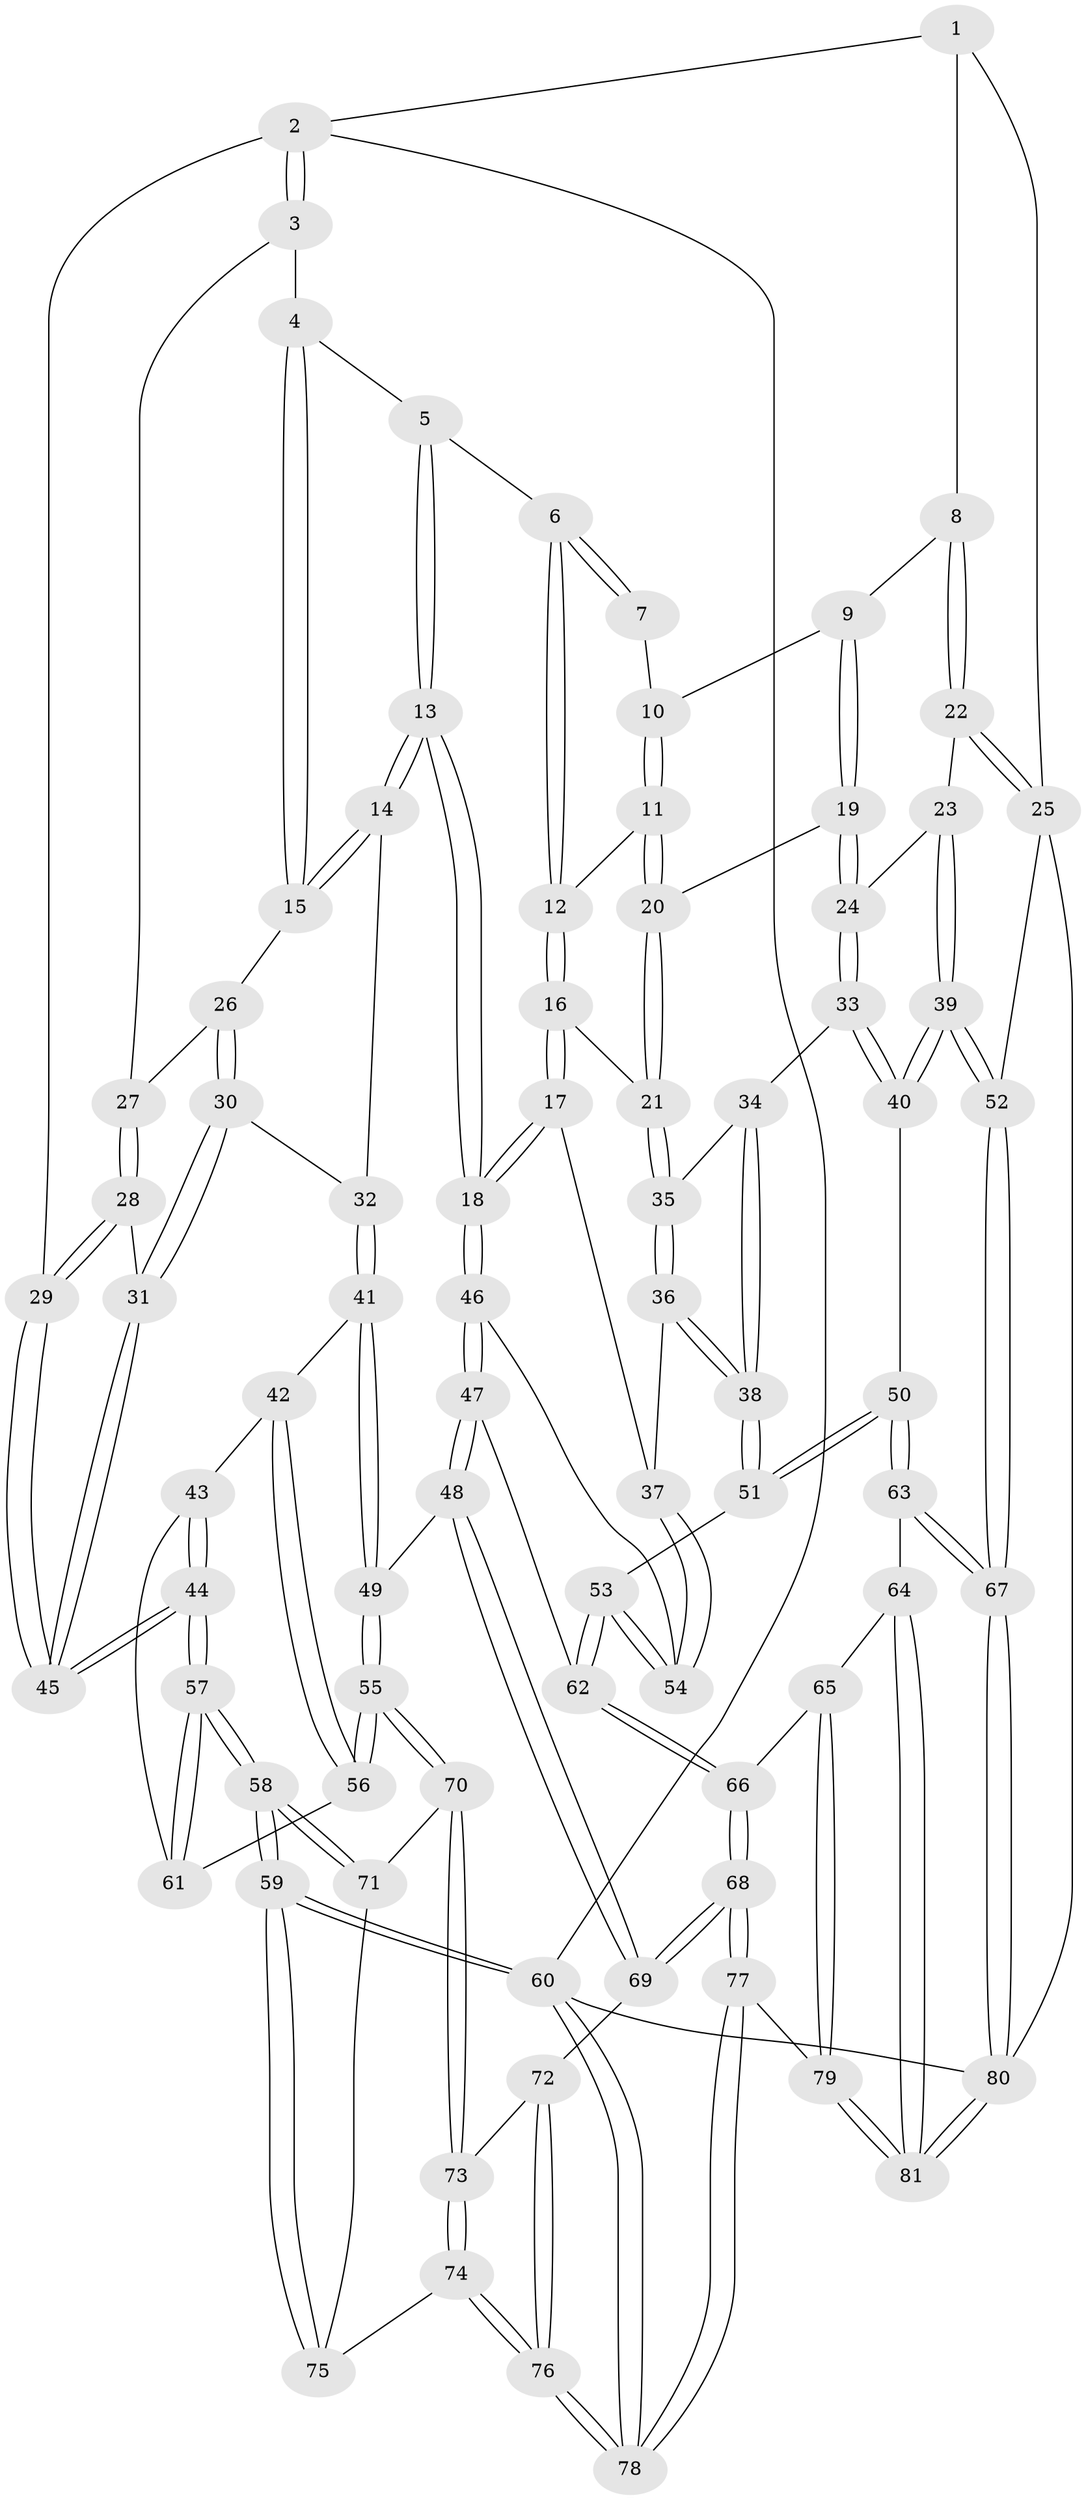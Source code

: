 // Generated by graph-tools (version 1.1) at 2025/17/03/09/25 04:17:15]
// undirected, 81 vertices, 199 edges
graph export_dot {
graph [start="1"]
  node [color=gray90,style=filled];
  1 [pos="+0.7679904192202359+0"];
  2 [pos="+0+0"];
  3 [pos="+0+0"];
  4 [pos="+0.3712721309705921+0"];
  5 [pos="+0.38208862467354515+0"];
  6 [pos="+0.40454110016669614+0"];
  7 [pos="+0.7418242910303205+0"];
  8 [pos="+0.9342638888774121+0.12470257421089256"];
  9 [pos="+0.8936219336170647+0.14068595625442076"];
  10 [pos="+0.7427600533508105+0.07806153023128838"];
  11 [pos="+0.7255976941231331+0.1453539987820184"];
  12 [pos="+0.5073997074616948+0.07805365192033338"];
  13 [pos="+0.34656933319241023+0.34582243088921516"];
  14 [pos="+0.2432973652826676+0.30652889973138214"];
  15 [pos="+0.19530667606716015+0.21376092004486885"];
  16 [pos="+0.556117111712386+0.2566364299804022"];
  17 [pos="+0.4999020946065344+0.3482753997969095"];
  18 [pos="+0.39128016691368406+0.3960061796982056"];
  19 [pos="+0.8057960174218339+0.20658693268043307"];
  20 [pos="+0.7322425666715582+0.20048490141300257"];
  21 [pos="+0.6974736003043087+0.24340375323018199"];
  22 [pos="+1+0.23111883441593922"];
  23 [pos="+0.9374245739941742+0.33088848966149653"];
  24 [pos="+0.9070684307049846+0.340737564315636"];
  25 [pos="+1+0.22951844890800893"];
  26 [pos="+0.1051342152112192+0.19526618559374853"];
  27 [pos="+0.10126716238242+0.19304919758572112"];
  28 [pos="+0.0522216074095817+0.23541455497728514"];
  29 [pos="+0+0.014997430987310288"];
  30 [pos="+0.10328539960143487+0.3722549938691064"];
  31 [pos="+0+0.3595371054011935"];
  32 [pos="+0.10686797324051565+0.3736046552207536"];
  33 [pos="+0.8836480778854134+0.3622196838097235"];
  34 [pos="+0.767630062452337+0.3458516741850482"];
  35 [pos="+0.7290315826528347+0.3165502773520395"];
  36 [pos="+0.6448223899573815+0.41883396038799847"];
  37 [pos="+0.5968320446038966+0.4123107987465144"];
  38 [pos="+0.7228067962220438+0.48130274091445097"];
  39 [pos="+1+0.596727691628207"];
  40 [pos="+0.8398214195582221+0.5675396659401462"];
  41 [pos="+0.1271224510650368+0.43245385886687476"];
  42 [pos="+0.10991592842751717+0.4581012511466851"];
  43 [pos="+0.07592252989967949+0.4952863345099504"];
  44 [pos="+0+0.5014050474935429"];
  45 [pos="+0+0.40775114116500494"];
  46 [pos="+0.38224065652397804+0.43754411923049297"];
  47 [pos="+0.3349581036967886+0.5556746113660808"];
  48 [pos="+0.3152329116849544+0.5738998192222086"];
  49 [pos="+0.3016911364546476+0.5758079245731482"];
  50 [pos="+0.8269002882318027+0.573251433088457"];
  51 [pos="+0.7481838236254396+0.5286892660879299"];
  52 [pos="+1+0.6477989650803937"];
  53 [pos="+0.6064068142884095+0.5661580016128073"];
  54 [pos="+0.5967575906510284+0.5473718857130762"];
  55 [pos="+0.16689596305686852+0.6419650326780719"];
  56 [pos="+0.13445592798510184+0.6368932878538855"];
  57 [pos="+0+0.6764273008334188"];
  58 [pos="+0+0.7998290558983003"];
  59 [pos="+0+0.9165699758011411"];
  60 [pos="+0+1"];
  61 [pos="+0.13169808032844765+0.6366244056314334"];
  62 [pos="+0.5638141388297513+0.6530476640082835"];
  63 [pos="+0.7547510028991004+0.7528276376935555"];
  64 [pos="+0.6966272770546418+0.7854156017623238"];
  65 [pos="+0.6151920514972383+0.7659851287069326"];
  66 [pos="+0.6108858534116612+0.7634597747054901"];
  67 [pos="+1+1"];
  68 [pos="+0.4011497968547383+0.8147248614243098"];
  69 [pos="+0.37255515940011336+0.7933508967228239"];
  70 [pos="+0.16616518216018408+0.804080750614542"];
  71 [pos="+0.13038804529496323+0.8188854127597065"];
  72 [pos="+0.28628722799218637+0.8299068743151954"];
  73 [pos="+0.18830195224157578+0.8214132142916771"];
  74 [pos="+0.18947411790715832+1"];
  75 [pos="+0.10223076990537566+0.913071627371157"];
  76 [pos="+0.23251880344096756+1"];
  77 [pos="+0.43677585610663466+1"];
  78 [pos="+0.2461109841810849+1"];
  79 [pos="+0.44311645061304816+1"];
  80 [pos="+1+1"];
  81 [pos="+0.7456128822910999+1"];
  1 -- 2;
  1 -- 8;
  1 -- 25;
  2 -- 3;
  2 -- 3;
  2 -- 29;
  2 -- 60;
  3 -- 4;
  3 -- 27;
  4 -- 5;
  4 -- 15;
  4 -- 15;
  5 -- 6;
  5 -- 13;
  5 -- 13;
  6 -- 7;
  6 -- 7;
  6 -- 12;
  6 -- 12;
  7 -- 10;
  8 -- 9;
  8 -- 22;
  8 -- 22;
  9 -- 10;
  9 -- 19;
  9 -- 19;
  10 -- 11;
  10 -- 11;
  11 -- 12;
  11 -- 20;
  11 -- 20;
  12 -- 16;
  12 -- 16;
  13 -- 14;
  13 -- 14;
  13 -- 18;
  13 -- 18;
  14 -- 15;
  14 -- 15;
  14 -- 32;
  15 -- 26;
  16 -- 17;
  16 -- 17;
  16 -- 21;
  17 -- 18;
  17 -- 18;
  17 -- 37;
  18 -- 46;
  18 -- 46;
  19 -- 20;
  19 -- 24;
  19 -- 24;
  20 -- 21;
  20 -- 21;
  21 -- 35;
  21 -- 35;
  22 -- 23;
  22 -- 25;
  22 -- 25;
  23 -- 24;
  23 -- 39;
  23 -- 39;
  24 -- 33;
  24 -- 33;
  25 -- 52;
  25 -- 80;
  26 -- 27;
  26 -- 30;
  26 -- 30;
  27 -- 28;
  27 -- 28;
  28 -- 29;
  28 -- 29;
  28 -- 31;
  29 -- 45;
  29 -- 45;
  30 -- 31;
  30 -- 31;
  30 -- 32;
  31 -- 45;
  31 -- 45;
  32 -- 41;
  32 -- 41;
  33 -- 34;
  33 -- 40;
  33 -- 40;
  34 -- 35;
  34 -- 38;
  34 -- 38;
  35 -- 36;
  35 -- 36;
  36 -- 37;
  36 -- 38;
  36 -- 38;
  37 -- 54;
  37 -- 54;
  38 -- 51;
  38 -- 51;
  39 -- 40;
  39 -- 40;
  39 -- 52;
  39 -- 52;
  40 -- 50;
  41 -- 42;
  41 -- 49;
  41 -- 49;
  42 -- 43;
  42 -- 56;
  42 -- 56;
  43 -- 44;
  43 -- 44;
  43 -- 61;
  44 -- 45;
  44 -- 45;
  44 -- 57;
  44 -- 57;
  46 -- 47;
  46 -- 47;
  46 -- 54;
  47 -- 48;
  47 -- 48;
  47 -- 62;
  48 -- 49;
  48 -- 69;
  48 -- 69;
  49 -- 55;
  49 -- 55;
  50 -- 51;
  50 -- 51;
  50 -- 63;
  50 -- 63;
  51 -- 53;
  52 -- 67;
  52 -- 67;
  53 -- 54;
  53 -- 54;
  53 -- 62;
  53 -- 62;
  55 -- 56;
  55 -- 56;
  55 -- 70;
  55 -- 70;
  56 -- 61;
  57 -- 58;
  57 -- 58;
  57 -- 61;
  57 -- 61;
  58 -- 59;
  58 -- 59;
  58 -- 71;
  58 -- 71;
  59 -- 60;
  59 -- 60;
  59 -- 75;
  59 -- 75;
  60 -- 78;
  60 -- 78;
  60 -- 80;
  62 -- 66;
  62 -- 66;
  63 -- 64;
  63 -- 67;
  63 -- 67;
  64 -- 65;
  64 -- 81;
  64 -- 81;
  65 -- 66;
  65 -- 79;
  65 -- 79;
  66 -- 68;
  66 -- 68;
  67 -- 80;
  67 -- 80;
  68 -- 69;
  68 -- 69;
  68 -- 77;
  68 -- 77;
  69 -- 72;
  70 -- 71;
  70 -- 73;
  70 -- 73;
  71 -- 75;
  72 -- 73;
  72 -- 76;
  72 -- 76;
  73 -- 74;
  73 -- 74;
  74 -- 75;
  74 -- 76;
  74 -- 76;
  76 -- 78;
  76 -- 78;
  77 -- 78;
  77 -- 78;
  77 -- 79;
  79 -- 81;
  79 -- 81;
  80 -- 81;
  80 -- 81;
}
